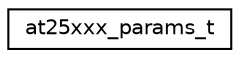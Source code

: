digraph "Graphical Class Hierarchy"
{
 // LATEX_PDF_SIZE
  edge [fontname="Helvetica",fontsize="10",labelfontname="Helvetica",labelfontsize="10"];
  node [fontname="Helvetica",fontsize="10",shape=record];
  rankdir="LR";
  Node0 [label="at25xxx_params_t",height=0.2,width=0.4,color="black", fillcolor="white", style="filled",URL="$structat25xxx__params__t.html",tooltip="struct holding all params needed for device initialization"];
}
